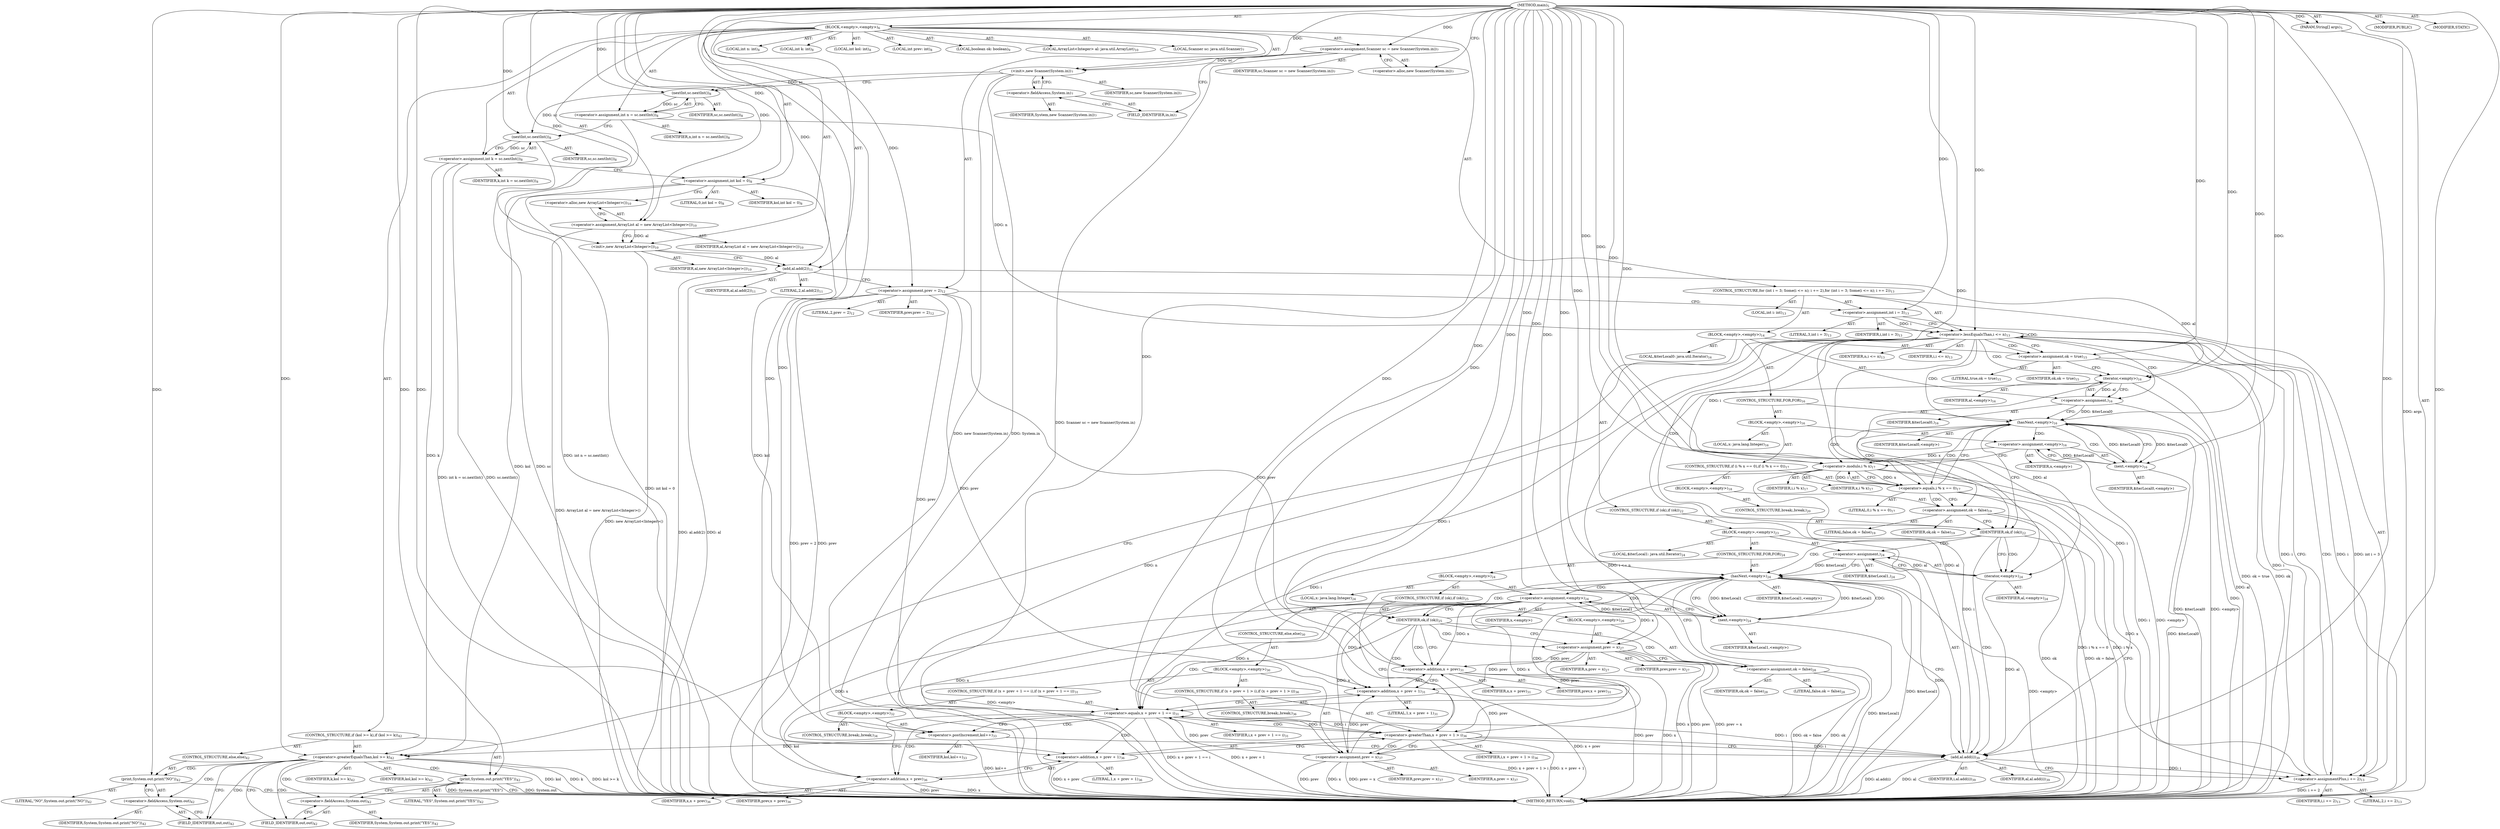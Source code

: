 digraph "main" {  
"21" [label = <(METHOD,main)<SUB>5</SUB>> ]
"22" [label = <(PARAM,String[] args)<SUB>5</SUB>> ]
"23" [label = <(BLOCK,&lt;empty&gt;,&lt;empty&gt;)<SUB>6</SUB>> ]
"4" [label = <(LOCAL,Scanner sc: java.util.Scanner)<SUB>7</SUB>> ]
"24" [label = <(&lt;operator&gt;.assignment,Scanner sc = new Scanner(System.in))<SUB>7</SUB>> ]
"25" [label = <(IDENTIFIER,sc,Scanner sc = new Scanner(System.in))<SUB>7</SUB>> ]
"26" [label = <(&lt;operator&gt;.alloc,new Scanner(System.in))<SUB>7</SUB>> ]
"27" [label = <(&lt;init&gt;,new Scanner(System.in))<SUB>7</SUB>> ]
"3" [label = <(IDENTIFIER,sc,new Scanner(System.in))<SUB>7</SUB>> ]
"28" [label = <(&lt;operator&gt;.fieldAccess,System.in)<SUB>7</SUB>> ]
"29" [label = <(IDENTIFIER,System,new Scanner(System.in))<SUB>7</SUB>> ]
"30" [label = <(FIELD_IDENTIFIER,in,in)<SUB>7</SUB>> ]
"31" [label = <(LOCAL,int n: int)<SUB>8</SUB>> ]
"32" [label = <(LOCAL,int k: int)<SUB>8</SUB>> ]
"33" [label = <(LOCAL,int kol: int)<SUB>8</SUB>> ]
"34" [label = <(LOCAL,int prev: int)<SUB>8</SUB>> ]
"35" [label = <(&lt;operator&gt;.assignment,int n = sc.nextInt())<SUB>8</SUB>> ]
"36" [label = <(IDENTIFIER,n,int n = sc.nextInt())<SUB>8</SUB>> ]
"37" [label = <(nextInt,sc.nextInt())<SUB>8</SUB>> ]
"38" [label = <(IDENTIFIER,sc,sc.nextInt())<SUB>8</SUB>> ]
"39" [label = <(&lt;operator&gt;.assignment,int k = sc.nextInt())<SUB>8</SUB>> ]
"40" [label = <(IDENTIFIER,k,int k = sc.nextInt())<SUB>8</SUB>> ]
"41" [label = <(nextInt,sc.nextInt())<SUB>8</SUB>> ]
"42" [label = <(IDENTIFIER,sc,sc.nextInt())<SUB>8</SUB>> ]
"43" [label = <(&lt;operator&gt;.assignment,int kol = 0)<SUB>8</SUB>> ]
"44" [label = <(IDENTIFIER,kol,int kol = 0)<SUB>8</SUB>> ]
"45" [label = <(LITERAL,0,int kol = 0)<SUB>8</SUB>> ]
"46" [label = <(LOCAL,boolean ok: boolean)<SUB>9</SUB>> ]
"6" [label = <(LOCAL,ArrayList&lt;Integer&gt; al: java.util.ArrayList)<SUB>10</SUB>> ]
"47" [label = <(&lt;operator&gt;.assignment,ArrayList al = new ArrayList&lt;Integer&gt;())<SUB>10</SUB>> ]
"48" [label = <(IDENTIFIER,al,ArrayList al = new ArrayList&lt;Integer&gt;())<SUB>10</SUB>> ]
"49" [label = <(&lt;operator&gt;.alloc,new ArrayList&lt;Integer&gt;())<SUB>10</SUB>> ]
"50" [label = <(&lt;init&gt;,new ArrayList&lt;Integer&gt;())<SUB>10</SUB>> ]
"5" [label = <(IDENTIFIER,al,new ArrayList&lt;Integer&gt;())<SUB>10</SUB>> ]
"51" [label = <(add,al.add(2))<SUB>11</SUB>> ]
"52" [label = <(IDENTIFIER,al,al.add(2))<SUB>11</SUB>> ]
"53" [label = <(LITERAL,2,al.add(2))<SUB>11</SUB>> ]
"54" [label = <(&lt;operator&gt;.assignment,prev = 2)<SUB>12</SUB>> ]
"55" [label = <(IDENTIFIER,prev,prev = 2)<SUB>12</SUB>> ]
"56" [label = <(LITERAL,2,prev = 2)<SUB>12</SUB>> ]
"57" [label = <(CONTROL_STRUCTURE,for (int i = 3; Some(i &lt;= n); i += 2),for (int i = 3; Some(i &lt;= n); i += 2))<SUB>13</SUB>> ]
"58" [label = <(LOCAL,int i: int)<SUB>13</SUB>> ]
"59" [label = <(&lt;operator&gt;.assignment,int i = 3)<SUB>13</SUB>> ]
"60" [label = <(IDENTIFIER,i,int i = 3)<SUB>13</SUB>> ]
"61" [label = <(LITERAL,3,int i = 3)<SUB>13</SUB>> ]
"62" [label = <(&lt;operator&gt;.lessEqualsThan,i &lt;= n)<SUB>13</SUB>> ]
"63" [label = <(IDENTIFIER,i,i &lt;= n)<SUB>13</SUB>> ]
"64" [label = <(IDENTIFIER,n,i &lt;= n)<SUB>13</SUB>> ]
"65" [label = <(&lt;operator&gt;.assignmentPlus,i += 2)<SUB>13</SUB>> ]
"66" [label = <(IDENTIFIER,i,i += 2)<SUB>13</SUB>> ]
"67" [label = <(LITERAL,2,i += 2)<SUB>13</SUB>> ]
"68" [label = <(BLOCK,&lt;empty&gt;,&lt;empty&gt;)<SUB>14</SUB>> ]
"69" [label = <(&lt;operator&gt;.assignment,ok = true)<SUB>15</SUB>> ]
"70" [label = <(IDENTIFIER,ok,ok = true)<SUB>15</SUB>> ]
"71" [label = <(LITERAL,true,ok = true)<SUB>15</SUB>> ]
"72" [label = <(LOCAL,$iterLocal0: java.util.Iterator)<SUB>16</SUB>> ]
"73" [label = <(&lt;operator&gt;.assignment,)<SUB>16</SUB>> ]
"74" [label = <(IDENTIFIER,$iterLocal0,)<SUB>16</SUB>> ]
"75" [label = <(iterator,&lt;empty&gt;)<SUB>16</SUB>> ]
"76" [label = <(IDENTIFIER,al,&lt;empty&gt;)<SUB>16</SUB>> ]
"77" [label = <(CONTROL_STRUCTURE,FOR,FOR)<SUB>16</SUB>> ]
"78" [label = <(hasNext,&lt;empty&gt;)<SUB>16</SUB>> ]
"79" [label = <(IDENTIFIER,$iterLocal0,&lt;empty&gt;)> ]
"80" [label = <(BLOCK,&lt;empty&gt;,&lt;empty&gt;)<SUB>16</SUB>> ]
"81" [label = <(LOCAL,x: java.lang.Integer)<SUB>16</SUB>> ]
"82" [label = <(&lt;operator&gt;.assignment,&lt;empty&gt;)<SUB>16</SUB>> ]
"83" [label = <(IDENTIFIER,x,&lt;empty&gt;)> ]
"84" [label = <(next,&lt;empty&gt;)<SUB>16</SUB>> ]
"85" [label = <(IDENTIFIER,$iterLocal0,&lt;empty&gt;)> ]
"86" [label = <(CONTROL_STRUCTURE,if (i % x == 0),if (i % x == 0))<SUB>17</SUB>> ]
"87" [label = <(&lt;operator&gt;.equals,i % x == 0)<SUB>17</SUB>> ]
"88" [label = <(&lt;operator&gt;.modulo,i % x)<SUB>17</SUB>> ]
"89" [label = <(IDENTIFIER,i,i % x)<SUB>17</SUB>> ]
"90" [label = <(IDENTIFIER,x,i % x)<SUB>17</SUB>> ]
"91" [label = <(LITERAL,0,i % x == 0)<SUB>17</SUB>> ]
"92" [label = <(BLOCK,&lt;empty&gt;,&lt;empty&gt;)<SUB>18</SUB>> ]
"93" [label = <(&lt;operator&gt;.assignment,ok = false)<SUB>19</SUB>> ]
"94" [label = <(IDENTIFIER,ok,ok = false)<SUB>19</SUB>> ]
"95" [label = <(LITERAL,false,ok = false)<SUB>19</SUB>> ]
"96" [label = <(CONTROL_STRUCTURE,break;,break;)<SUB>20</SUB>> ]
"97" [label = <(CONTROL_STRUCTURE,if (ok),if (ok))<SUB>22</SUB>> ]
"98" [label = <(IDENTIFIER,ok,if (ok))<SUB>22</SUB>> ]
"99" [label = <(BLOCK,&lt;empty&gt;,&lt;empty&gt;)<SUB>23</SUB>> ]
"100" [label = <(LOCAL,$iterLocal1: java.util.Iterator)<SUB>24</SUB>> ]
"101" [label = <(&lt;operator&gt;.assignment,)<SUB>24</SUB>> ]
"102" [label = <(IDENTIFIER,$iterLocal1,)<SUB>24</SUB>> ]
"103" [label = <(iterator,&lt;empty&gt;)<SUB>24</SUB>> ]
"104" [label = <(IDENTIFIER,al,&lt;empty&gt;)<SUB>24</SUB>> ]
"105" [label = <(CONTROL_STRUCTURE,FOR,FOR)<SUB>24</SUB>> ]
"106" [label = <(hasNext,&lt;empty&gt;)<SUB>24</SUB>> ]
"107" [label = <(IDENTIFIER,$iterLocal1,&lt;empty&gt;)> ]
"108" [label = <(BLOCK,&lt;empty&gt;,&lt;empty&gt;)<SUB>24</SUB>> ]
"109" [label = <(LOCAL,x: java.lang.Integer)<SUB>24</SUB>> ]
"110" [label = <(&lt;operator&gt;.assignment,&lt;empty&gt;)<SUB>24</SUB>> ]
"111" [label = <(IDENTIFIER,x,&lt;empty&gt;)> ]
"112" [label = <(next,&lt;empty&gt;)<SUB>24</SUB>> ]
"113" [label = <(IDENTIFIER,$iterLocal1,&lt;empty&gt;)> ]
"114" [label = <(CONTROL_STRUCTURE,if (ok),if (ok))<SUB>25</SUB>> ]
"115" [label = <(IDENTIFIER,ok,if (ok))<SUB>25</SUB>> ]
"116" [label = <(BLOCK,&lt;empty&gt;,&lt;empty&gt;)<SUB>26</SUB>> ]
"117" [label = <(&lt;operator&gt;.assignment,prev = x)<SUB>27</SUB>> ]
"118" [label = <(IDENTIFIER,prev,prev = x)<SUB>27</SUB>> ]
"119" [label = <(IDENTIFIER,x,prev = x)<SUB>27</SUB>> ]
"120" [label = <(&lt;operator&gt;.assignment,ok = false)<SUB>28</SUB>> ]
"121" [label = <(IDENTIFIER,ok,ok = false)<SUB>28</SUB>> ]
"122" [label = <(LITERAL,false,ok = false)<SUB>28</SUB>> ]
"123" [label = <(CONTROL_STRUCTURE,else,else)<SUB>30</SUB>> ]
"124" [label = <(BLOCK,&lt;empty&gt;,&lt;empty&gt;)<SUB>30</SUB>> ]
"125" [label = <(CONTROL_STRUCTURE,if (x + prev + 1 == i),if (x + prev + 1 == i))<SUB>31</SUB>> ]
"126" [label = <(&lt;operator&gt;.equals,x + prev + 1 == i)<SUB>31</SUB>> ]
"127" [label = <(&lt;operator&gt;.addition,x + prev + 1)<SUB>31</SUB>> ]
"128" [label = <(&lt;operator&gt;.addition,x + prev)<SUB>31</SUB>> ]
"129" [label = <(IDENTIFIER,x,x + prev)<SUB>31</SUB>> ]
"130" [label = <(IDENTIFIER,prev,x + prev)<SUB>31</SUB>> ]
"131" [label = <(LITERAL,1,x + prev + 1)<SUB>31</SUB>> ]
"132" [label = <(IDENTIFIER,i,x + prev + 1 == i)<SUB>31</SUB>> ]
"133" [label = <(BLOCK,&lt;empty&gt;,&lt;empty&gt;)<SUB>32</SUB>> ]
"134" [label = <(&lt;operator&gt;.postIncrement,kol++)<SUB>33</SUB>> ]
"135" [label = <(IDENTIFIER,kol,kol++)<SUB>33</SUB>> ]
"136" [label = <(CONTROL_STRUCTURE,break;,break;)<SUB>34</SUB>> ]
"137" [label = <(CONTROL_STRUCTURE,if (x + prev + 1 &gt; i),if (x + prev + 1 &gt; i))<SUB>36</SUB>> ]
"138" [label = <(&lt;operator&gt;.greaterThan,x + prev + 1 &gt; i)<SUB>36</SUB>> ]
"139" [label = <(&lt;operator&gt;.addition,x + prev + 1)<SUB>36</SUB>> ]
"140" [label = <(&lt;operator&gt;.addition,x + prev)<SUB>36</SUB>> ]
"141" [label = <(IDENTIFIER,x,x + prev)<SUB>36</SUB>> ]
"142" [label = <(IDENTIFIER,prev,x + prev)<SUB>36</SUB>> ]
"143" [label = <(LITERAL,1,x + prev + 1)<SUB>36</SUB>> ]
"144" [label = <(IDENTIFIER,i,x + prev + 1 &gt; i)<SUB>36</SUB>> ]
"145" [label = <(CONTROL_STRUCTURE,break;,break;)<SUB>36</SUB>> ]
"146" [label = <(&lt;operator&gt;.assignment,prev = x)<SUB>37</SUB>> ]
"147" [label = <(IDENTIFIER,prev,prev = x)<SUB>37</SUB>> ]
"148" [label = <(IDENTIFIER,x,prev = x)<SUB>37</SUB>> ]
"149" [label = <(add,al.add(i))<SUB>39</SUB>> ]
"150" [label = <(IDENTIFIER,al,al.add(i))<SUB>39</SUB>> ]
"151" [label = <(IDENTIFIER,i,al.add(i))<SUB>39</SUB>> ]
"152" [label = <(CONTROL_STRUCTURE,if (kol &gt;= k),if (kol &gt;= k))<SUB>42</SUB>> ]
"153" [label = <(&lt;operator&gt;.greaterEqualsThan,kol &gt;= k)<SUB>42</SUB>> ]
"154" [label = <(IDENTIFIER,kol,kol &gt;= k)<SUB>42</SUB>> ]
"155" [label = <(IDENTIFIER,k,kol &gt;= k)<SUB>42</SUB>> ]
"156" [label = <(print,System.out.print(&quot;YES&quot;))<SUB>42</SUB>> ]
"157" [label = <(&lt;operator&gt;.fieldAccess,System.out)<SUB>42</SUB>> ]
"158" [label = <(IDENTIFIER,System,System.out.print(&quot;YES&quot;))<SUB>42</SUB>> ]
"159" [label = <(FIELD_IDENTIFIER,out,out)<SUB>42</SUB>> ]
"160" [label = <(LITERAL,&quot;YES&quot;,System.out.print(&quot;YES&quot;))<SUB>42</SUB>> ]
"161" [label = <(CONTROL_STRUCTURE,else,else)<SUB>42</SUB>> ]
"162" [label = <(print,System.out.print(&quot;NO&quot;))<SUB>42</SUB>> ]
"163" [label = <(&lt;operator&gt;.fieldAccess,System.out)<SUB>42</SUB>> ]
"164" [label = <(IDENTIFIER,System,System.out.print(&quot;NO&quot;))<SUB>42</SUB>> ]
"165" [label = <(FIELD_IDENTIFIER,out,out)<SUB>42</SUB>> ]
"166" [label = <(LITERAL,&quot;NO&quot;,System.out.print(&quot;NO&quot;))<SUB>42</SUB>> ]
"167" [label = <(MODIFIER,PUBLIC)> ]
"168" [label = <(MODIFIER,STATIC)> ]
"169" [label = <(METHOD_RETURN,void)<SUB>5</SUB>> ]
  "21" -> "22"  [ label = "AST: "] 
  "21" -> "23"  [ label = "AST: "] 
  "21" -> "167"  [ label = "AST: "] 
  "21" -> "168"  [ label = "AST: "] 
  "21" -> "169"  [ label = "AST: "] 
  "23" -> "4"  [ label = "AST: "] 
  "23" -> "24"  [ label = "AST: "] 
  "23" -> "27"  [ label = "AST: "] 
  "23" -> "31"  [ label = "AST: "] 
  "23" -> "32"  [ label = "AST: "] 
  "23" -> "33"  [ label = "AST: "] 
  "23" -> "34"  [ label = "AST: "] 
  "23" -> "35"  [ label = "AST: "] 
  "23" -> "39"  [ label = "AST: "] 
  "23" -> "43"  [ label = "AST: "] 
  "23" -> "46"  [ label = "AST: "] 
  "23" -> "6"  [ label = "AST: "] 
  "23" -> "47"  [ label = "AST: "] 
  "23" -> "50"  [ label = "AST: "] 
  "23" -> "51"  [ label = "AST: "] 
  "23" -> "54"  [ label = "AST: "] 
  "23" -> "57"  [ label = "AST: "] 
  "23" -> "152"  [ label = "AST: "] 
  "24" -> "25"  [ label = "AST: "] 
  "24" -> "26"  [ label = "AST: "] 
  "27" -> "3"  [ label = "AST: "] 
  "27" -> "28"  [ label = "AST: "] 
  "28" -> "29"  [ label = "AST: "] 
  "28" -> "30"  [ label = "AST: "] 
  "35" -> "36"  [ label = "AST: "] 
  "35" -> "37"  [ label = "AST: "] 
  "37" -> "38"  [ label = "AST: "] 
  "39" -> "40"  [ label = "AST: "] 
  "39" -> "41"  [ label = "AST: "] 
  "41" -> "42"  [ label = "AST: "] 
  "43" -> "44"  [ label = "AST: "] 
  "43" -> "45"  [ label = "AST: "] 
  "47" -> "48"  [ label = "AST: "] 
  "47" -> "49"  [ label = "AST: "] 
  "50" -> "5"  [ label = "AST: "] 
  "51" -> "52"  [ label = "AST: "] 
  "51" -> "53"  [ label = "AST: "] 
  "54" -> "55"  [ label = "AST: "] 
  "54" -> "56"  [ label = "AST: "] 
  "57" -> "58"  [ label = "AST: "] 
  "57" -> "59"  [ label = "AST: "] 
  "57" -> "62"  [ label = "AST: "] 
  "57" -> "65"  [ label = "AST: "] 
  "57" -> "68"  [ label = "AST: "] 
  "59" -> "60"  [ label = "AST: "] 
  "59" -> "61"  [ label = "AST: "] 
  "62" -> "63"  [ label = "AST: "] 
  "62" -> "64"  [ label = "AST: "] 
  "65" -> "66"  [ label = "AST: "] 
  "65" -> "67"  [ label = "AST: "] 
  "68" -> "69"  [ label = "AST: "] 
  "68" -> "72"  [ label = "AST: "] 
  "68" -> "73"  [ label = "AST: "] 
  "68" -> "77"  [ label = "AST: "] 
  "68" -> "97"  [ label = "AST: "] 
  "69" -> "70"  [ label = "AST: "] 
  "69" -> "71"  [ label = "AST: "] 
  "73" -> "74"  [ label = "AST: "] 
  "73" -> "75"  [ label = "AST: "] 
  "75" -> "76"  [ label = "AST: "] 
  "77" -> "78"  [ label = "AST: "] 
  "77" -> "80"  [ label = "AST: "] 
  "78" -> "79"  [ label = "AST: "] 
  "80" -> "81"  [ label = "AST: "] 
  "80" -> "82"  [ label = "AST: "] 
  "80" -> "86"  [ label = "AST: "] 
  "82" -> "83"  [ label = "AST: "] 
  "82" -> "84"  [ label = "AST: "] 
  "84" -> "85"  [ label = "AST: "] 
  "86" -> "87"  [ label = "AST: "] 
  "86" -> "92"  [ label = "AST: "] 
  "87" -> "88"  [ label = "AST: "] 
  "87" -> "91"  [ label = "AST: "] 
  "88" -> "89"  [ label = "AST: "] 
  "88" -> "90"  [ label = "AST: "] 
  "92" -> "93"  [ label = "AST: "] 
  "92" -> "96"  [ label = "AST: "] 
  "93" -> "94"  [ label = "AST: "] 
  "93" -> "95"  [ label = "AST: "] 
  "97" -> "98"  [ label = "AST: "] 
  "97" -> "99"  [ label = "AST: "] 
  "99" -> "100"  [ label = "AST: "] 
  "99" -> "101"  [ label = "AST: "] 
  "99" -> "105"  [ label = "AST: "] 
  "99" -> "149"  [ label = "AST: "] 
  "101" -> "102"  [ label = "AST: "] 
  "101" -> "103"  [ label = "AST: "] 
  "103" -> "104"  [ label = "AST: "] 
  "105" -> "106"  [ label = "AST: "] 
  "105" -> "108"  [ label = "AST: "] 
  "106" -> "107"  [ label = "AST: "] 
  "108" -> "109"  [ label = "AST: "] 
  "108" -> "110"  [ label = "AST: "] 
  "108" -> "114"  [ label = "AST: "] 
  "110" -> "111"  [ label = "AST: "] 
  "110" -> "112"  [ label = "AST: "] 
  "112" -> "113"  [ label = "AST: "] 
  "114" -> "115"  [ label = "AST: "] 
  "114" -> "116"  [ label = "AST: "] 
  "114" -> "123"  [ label = "AST: "] 
  "116" -> "117"  [ label = "AST: "] 
  "116" -> "120"  [ label = "AST: "] 
  "117" -> "118"  [ label = "AST: "] 
  "117" -> "119"  [ label = "AST: "] 
  "120" -> "121"  [ label = "AST: "] 
  "120" -> "122"  [ label = "AST: "] 
  "123" -> "124"  [ label = "AST: "] 
  "124" -> "125"  [ label = "AST: "] 
  "124" -> "137"  [ label = "AST: "] 
  "124" -> "146"  [ label = "AST: "] 
  "125" -> "126"  [ label = "AST: "] 
  "125" -> "133"  [ label = "AST: "] 
  "126" -> "127"  [ label = "AST: "] 
  "126" -> "132"  [ label = "AST: "] 
  "127" -> "128"  [ label = "AST: "] 
  "127" -> "131"  [ label = "AST: "] 
  "128" -> "129"  [ label = "AST: "] 
  "128" -> "130"  [ label = "AST: "] 
  "133" -> "134"  [ label = "AST: "] 
  "133" -> "136"  [ label = "AST: "] 
  "134" -> "135"  [ label = "AST: "] 
  "137" -> "138"  [ label = "AST: "] 
  "137" -> "145"  [ label = "AST: "] 
  "138" -> "139"  [ label = "AST: "] 
  "138" -> "144"  [ label = "AST: "] 
  "139" -> "140"  [ label = "AST: "] 
  "139" -> "143"  [ label = "AST: "] 
  "140" -> "141"  [ label = "AST: "] 
  "140" -> "142"  [ label = "AST: "] 
  "146" -> "147"  [ label = "AST: "] 
  "146" -> "148"  [ label = "AST: "] 
  "149" -> "150"  [ label = "AST: "] 
  "149" -> "151"  [ label = "AST: "] 
  "152" -> "153"  [ label = "AST: "] 
  "152" -> "156"  [ label = "AST: "] 
  "152" -> "161"  [ label = "AST: "] 
  "153" -> "154"  [ label = "AST: "] 
  "153" -> "155"  [ label = "AST: "] 
  "156" -> "157"  [ label = "AST: "] 
  "156" -> "160"  [ label = "AST: "] 
  "157" -> "158"  [ label = "AST: "] 
  "157" -> "159"  [ label = "AST: "] 
  "161" -> "162"  [ label = "AST: "] 
  "162" -> "163"  [ label = "AST: "] 
  "162" -> "166"  [ label = "AST: "] 
  "163" -> "164"  [ label = "AST: "] 
  "163" -> "165"  [ label = "AST: "] 
  "24" -> "30"  [ label = "CFG: "] 
  "27" -> "37"  [ label = "CFG: "] 
  "35" -> "41"  [ label = "CFG: "] 
  "39" -> "43"  [ label = "CFG: "] 
  "43" -> "49"  [ label = "CFG: "] 
  "47" -> "50"  [ label = "CFG: "] 
  "50" -> "51"  [ label = "CFG: "] 
  "51" -> "54"  [ label = "CFG: "] 
  "54" -> "59"  [ label = "CFG: "] 
  "26" -> "24"  [ label = "CFG: "] 
  "28" -> "27"  [ label = "CFG: "] 
  "37" -> "35"  [ label = "CFG: "] 
  "41" -> "39"  [ label = "CFG: "] 
  "49" -> "47"  [ label = "CFG: "] 
  "59" -> "62"  [ label = "CFG: "] 
  "62" -> "69"  [ label = "CFG: "] 
  "62" -> "153"  [ label = "CFG: "] 
  "65" -> "62"  [ label = "CFG: "] 
  "153" -> "159"  [ label = "CFG: "] 
  "153" -> "165"  [ label = "CFG: "] 
  "156" -> "169"  [ label = "CFG: "] 
  "30" -> "28"  [ label = "CFG: "] 
  "69" -> "75"  [ label = "CFG: "] 
  "73" -> "78"  [ label = "CFG: "] 
  "157" -> "156"  [ label = "CFG: "] 
  "162" -> "169"  [ label = "CFG: "] 
  "75" -> "73"  [ label = "CFG: "] 
  "78" -> "98"  [ label = "CFG: "] 
  "78" -> "84"  [ label = "CFG: "] 
  "98" -> "103"  [ label = "CFG: "] 
  "98" -> "65"  [ label = "CFG: "] 
  "159" -> "157"  [ label = "CFG: "] 
  "163" -> "162"  [ label = "CFG: "] 
  "82" -> "88"  [ label = "CFG: "] 
  "101" -> "106"  [ label = "CFG: "] 
  "149" -> "65"  [ label = "CFG: "] 
  "165" -> "163"  [ label = "CFG: "] 
  "84" -> "82"  [ label = "CFG: "] 
  "87" -> "78"  [ label = "CFG: "] 
  "87" -> "93"  [ label = "CFG: "] 
  "103" -> "101"  [ label = "CFG: "] 
  "106" -> "112"  [ label = "CFG: "] 
  "106" -> "149"  [ label = "CFG: "] 
  "88" -> "87"  [ label = "CFG: "] 
  "93" -> "98"  [ label = "CFG: "] 
  "110" -> "115"  [ label = "CFG: "] 
  "112" -> "110"  [ label = "CFG: "] 
  "115" -> "117"  [ label = "CFG: "] 
  "115" -> "128"  [ label = "CFG: "] 
  "117" -> "120"  [ label = "CFG: "] 
  "120" -> "106"  [ label = "CFG: "] 
  "146" -> "106"  [ label = "CFG: "] 
  "126" -> "134"  [ label = "CFG: "] 
  "126" -> "140"  [ label = "CFG: "] 
  "138" -> "149"  [ label = "CFG: "] 
  "138" -> "146"  [ label = "CFG: "] 
  "127" -> "126"  [ label = "CFG: "] 
  "134" -> "149"  [ label = "CFG: "] 
  "139" -> "138"  [ label = "CFG: "] 
  "128" -> "127"  [ label = "CFG: "] 
  "140" -> "139"  [ label = "CFG: "] 
  "21" -> "26"  [ label = "CFG: "] 
  "22" -> "169"  [ label = "DDG: args"] 
  "24" -> "169"  [ label = "DDG: Scanner sc = new Scanner(System.in)"] 
  "27" -> "169"  [ label = "DDG: System.in"] 
  "27" -> "169"  [ label = "DDG: new Scanner(System.in)"] 
  "35" -> "169"  [ label = "DDG: int n = sc.nextInt()"] 
  "41" -> "169"  [ label = "DDG: sc"] 
  "39" -> "169"  [ label = "DDG: sc.nextInt()"] 
  "39" -> "169"  [ label = "DDG: int k = sc.nextInt()"] 
  "43" -> "169"  [ label = "DDG: int kol = 0"] 
  "47" -> "169"  [ label = "DDG: ArrayList al = new ArrayList&lt;Integer&gt;()"] 
  "50" -> "169"  [ label = "DDG: new ArrayList&lt;Integer&gt;()"] 
  "51" -> "169"  [ label = "DDG: al"] 
  "51" -> "169"  [ label = "DDG: al.add(2)"] 
  "54" -> "169"  [ label = "DDG: prev"] 
  "54" -> "169"  [ label = "DDG: prev = 2"] 
  "59" -> "169"  [ label = "DDG: int i = 3"] 
  "62" -> "169"  [ label = "DDG: i"] 
  "62" -> "169"  [ label = "DDG: n"] 
  "62" -> "169"  [ label = "DDG: i &lt;= n"] 
  "153" -> "169"  [ label = "DDG: kol"] 
  "153" -> "169"  [ label = "DDG: k"] 
  "153" -> "169"  [ label = "DDG: kol &gt;= k"] 
  "156" -> "169"  [ label = "DDG: System.out"] 
  "156" -> "169"  [ label = "DDG: System.out.print(&quot;YES&quot;)"] 
  "69" -> "169"  [ label = "DDG: ok"] 
  "69" -> "169"  [ label = "DDG: ok = true"] 
  "75" -> "169"  [ label = "DDG: al"] 
  "73" -> "169"  [ label = "DDG: "] 
  "78" -> "169"  [ label = "DDG: $iterLocal0"] 
  "78" -> "169"  [ label = "DDG: &lt;empty&gt;"] 
  "84" -> "169"  [ label = "DDG: $iterLocal0"] 
  "82" -> "169"  [ label = "DDG: &lt;empty&gt;"] 
  "88" -> "169"  [ label = "DDG: x"] 
  "87" -> "169"  [ label = "DDG: i % x"] 
  "87" -> "169"  [ label = "DDG: i % x == 0"] 
  "93" -> "169"  [ label = "DDG: ok"] 
  "93" -> "169"  [ label = "DDG: ok = false"] 
  "101" -> "169"  [ label = "DDG: "] 
  "106" -> "169"  [ label = "DDG: $iterLocal1"] 
  "106" -> "169"  [ label = "DDG: &lt;empty&gt;"] 
  "112" -> "169"  [ label = "DDG: $iterLocal1"] 
  "110" -> "169"  [ label = "DDG: &lt;empty&gt;"] 
  "128" -> "169"  [ label = "DDG: x"] 
  "128" -> "169"  [ label = "DDG: prev"] 
  "127" -> "169"  [ label = "DDG: x + prev"] 
  "126" -> "169"  [ label = "DDG: x + prev + 1"] 
  "126" -> "169"  [ label = "DDG: x + prev + 1 == i"] 
  "140" -> "169"  [ label = "DDG: x"] 
  "140" -> "169"  [ label = "DDG: prev"] 
  "139" -> "169"  [ label = "DDG: x + prev"] 
  "138" -> "169"  [ label = "DDG: x + prev + 1"] 
  "138" -> "169"  [ label = "DDG: x + prev + 1 &gt; i"] 
  "146" -> "169"  [ label = "DDG: prev"] 
  "146" -> "169"  [ label = "DDG: x"] 
  "146" -> "169"  [ label = "DDG: prev = x"] 
  "134" -> "169"  [ label = "DDG: kol++"] 
  "149" -> "169"  [ label = "DDG: al"] 
  "149" -> "169"  [ label = "DDG: al.add(i)"] 
  "65" -> "169"  [ label = "DDG: i += 2"] 
  "117" -> "169"  [ label = "DDG: prev"] 
  "117" -> "169"  [ label = "DDG: x"] 
  "117" -> "169"  [ label = "DDG: prev = x"] 
  "120" -> "169"  [ label = "DDG: ok"] 
  "120" -> "169"  [ label = "DDG: ok = false"] 
  "21" -> "22"  [ label = "DDG: "] 
  "21" -> "24"  [ label = "DDG: "] 
  "37" -> "35"  [ label = "DDG: sc"] 
  "41" -> "39"  [ label = "DDG: sc"] 
  "21" -> "43"  [ label = "DDG: "] 
  "21" -> "47"  [ label = "DDG: "] 
  "21" -> "54"  [ label = "DDG: "] 
  "24" -> "27"  [ label = "DDG: sc"] 
  "21" -> "27"  [ label = "DDG: "] 
  "47" -> "50"  [ label = "DDG: al"] 
  "21" -> "50"  [ label = "DDG: "] 
  "50" -> "51"  [ label = "DDG: al"] 
  "21" -> "51"  [ label = "DDG: "] 
  "21" -> "59"  [ label = "DDG: "] 
  "21" -> "65"  [ label = "DDG: "] 
  "27" -> "37"  [ label = "DDG: sc"] 
  "21" -> "37"  [ label = "DDG: "] 
  "37" -> "41"  [ label = "DDG: sc"] 
  "21" -> "41"  [ label = "DDG: "] 
  "59" -> "62"  [ label = "DDG: i"] 
  "65" -> "62"  [ label = "DDG: i"] 
  "21" -> "62"  [ label = "DDG: "] 
  "35" -> "62"  [ label = "DDG: n"] 
  "62" -> "65"  [ label = "DDG: i"] 
  "88" -> "65"  [ label = "DDG: i"] 
  "149" -> "65"  [ label = "DDG: i"] 
  "21" -> "69"  [ label = "DDG: "] 
  "75" -> "73"  [ label = "DDG: al"] 
  "43" -> "153"  [ label = "DDG: kol"] 
  "134" -> "153"  [ label = "DDG: kol"] 
  "21" -> "153"  [ label = "DDG: "] 
  "39" -> "153"  [ label = "DDG: k"] 
  "21" -> "156"  [ label = "DDG: "] 
  "21" -> "98"  [ label = "DDG: "] 
  "21" -> "162"  [ label = "DDG: "] 
  "51" -> "75"  [ label = "DDG: al"] 
  "149" -> "75"  [ label = "DDG: al"] 
  "21" -> "75"  [ label = "DDG: "] 
  "73" -> "78"  [ label = "DDG: $iterLocal0"] 
  "84" -> "78"  [ label = "DDG: $iterLocal0"] 
  "21" -> "78"  [ label = "DDG: "] 
  "84" -> "82"  [ label = "DDG: $iterLocal0"] 
  "103" -> "101"  [ label = "DDG: al"] 
  "103" -> "149"  [ label = "DDG: al"] 
  "21" -> "149"  [ label = "DDG: "] 
  "62" -> "149"  [ label = "DDG: i"] 
  "88" -> "149"  [ label = "DDG: i"] 
  "126" -> "149"  [ label = "DDG: i"] 
  "138" -> "149"  [ label = "DDG: i"] 
  "78" -> "84"  [ label = "DDG: $iterLocal0"] 
  "21" -> "84"  [ label = "DDG: "] 
  "88" -> "87"  [ label = "DDG: i"] 
  "88" -> "87"  [ label = "DDG: x"] 
  "21" -> "87"  [ label = "DDG: "] 
  "21" -> "93"  [ label = "DDG: "] 
  "75" -> "103"  [ label = "DDG: al"] 
  "21" -> "103"  [ label = "DDG: "] 
  "101" -> "106"  [ label = "DDG: $iterLocal1"] 
  "112" -> "106"  [ label = "DDG: $iterLocal1"] 
  "21" -> "106"  [ label = "DDG: "] 
  "112" -> "110"  [ label = "DDG: $iterLocal1"] 
  "62" -> "88"  [ label = "DDG: i"] 
  "21" -> "88"  [ label = "DDG: "] 
  "82" -> "88"  [ label = "DDG: x"] 
  "21" -> "115"  [ label = "DDG: "] 
  "106" -> "112"  [ label = "DDG: $iterLocal1"] 
  "21" -> "112"  [ label = "DDG: "] 
  "110" -> "117"  [ label = "DDG: x"] 
  "21" -> "117"  [ label = "DDG: "] 
  "21" -> "120"  [ label = "DDG: "] 
  "21" -> "146"  [ label = "DDG: "] 
  "110" -> "146"  [ label = "DDG: x"] 
  "110" -> "126"  [ label = "DDG: x"] 
  "21" -> "126"  [ label = "DDG: "] 
  "54" -> "126"  [ label = "DDG: prev"] 
  "146" -> "126"  [ label = "DDG: prev"] 
  "117" -> "126"  [ label = "DDG: prev"] 
  "62" -> "126"  [ label = "DDG: i"] 
  "88" -> "126"  [ label = "DDG: i"] 
  "138" -> "126"  [ label = "DDG: i"] 
  "21" -> "138"  [ label = "DDG: "] 
  "110" -> "138"  [ label = "DDG: x"] 
  "126" -> "138"  [ label = "DDG: i"] 
  "110" -> "127"  [ label = "DDG: x"] 
  "21" -> "127"  [ label = "DDG: "] 
  "54" -> "127"  [ label = "DDG: prev"] 
  "146" -> "127"  [ label = "DDG: prev"] 
  "117" -> "127"  [ label = "DDG: prev"] 
  "43" -> "134"  [ label = "DDG: kol"] 
  "21" -> "134"  [ label = "DDG: "] 
  "21" -> "139"  [ label = "DDG: "] 
  "110" -> "139"  [ label = "DDG: x"] 
  "110" -> "128"  [ label = "DDG: x"] 
  "21" -> "128"  [ label = "DDG: "] 
  "54" -> "128"  [ label = "DDG: prev"] 
  "146" -> "128"  [ label = "DDG: prev"] 
  "117" -> "128"  [ label = "DDG: prev"] 
  "21" -> "140"  [ label = "DDG: "] 
  "110" -> "140"  [ label = "DDG: x"] 
  "62" -> "73"  [ label = "CDG: "] 
  "62" -> "98"  [ label = "CDG: "] 
  "62" -> "75"  [ label = "CDG: "] 
  "62" -> "69"  [ label = "CDG: "] 
  "62" -> "65"  [ label = "CDG: "] 
  "62" -> "78"  [ label = "CDG: "] 
  "62" -> "62"  [ label = "CDG: "] 
  "153" -> "163"  [ label = "CDG: "] 
  "153" -> "162"  [ label = "CDG: "] 
  "153" -> "157"  [ label = "CDG: "] 
  "153" -> "159"  [ label = "CDG: "] 
  "153" -> "165"  [ label = "CDG: "] 
  "153" -> "156"  [ label = "CDG: "] 
  "78" -> "84"  [ label = "CDG: "] 
  "78" -> "87"  [ label = "CDG: "] 
  "78" -> "82"  [ label = "CDG: "] 
  "78" -> "88"  [ label = "CDG: "] 
  "98" -> "149"  [ label = "CDG: "] 
  "98" -> "103"  [ label = "CDG: "] 
  "98" -> "106"  [ label = "CDG: "] 
  "98" -> "101"  [ label = "CDG: "] 
  "87" -> "93"  [ label = "CDG: "] 
  "87" -> "78"  [ label = "CDG: "] 
  "106" -> "115"  [ label = "CDG: "] 
  "106" -> "112"  [ label = "CDG: "] 
  "106" -> "110"  [ label = "CDG: "] 
  "115" -> "120"  [ label = "CDG: "] 
  "115" -> "128"  [ label = "CDG: "] 
  "115" -> "106"  [ label = "CDG: "] 
  "115" -> "126"  [ label = "CDG: "] 
  "115" -> "117"  [ label = "CDG: "] 
  "115" -> "127"  [ label = "CDG: "] 
  "126" -> "134"  [ label = "CDG: "] 
  "126" -> "138"  [ label = "CDG: "] 
  "126" -> "140"  [ label = "CDG: "] 
  "126" -> "139"  [ label = "CDG: "] 
  "138" -> "146"  [ label = "CDG: "] 
  "138" -> "106"  [ label = "CDG: "] 
}
